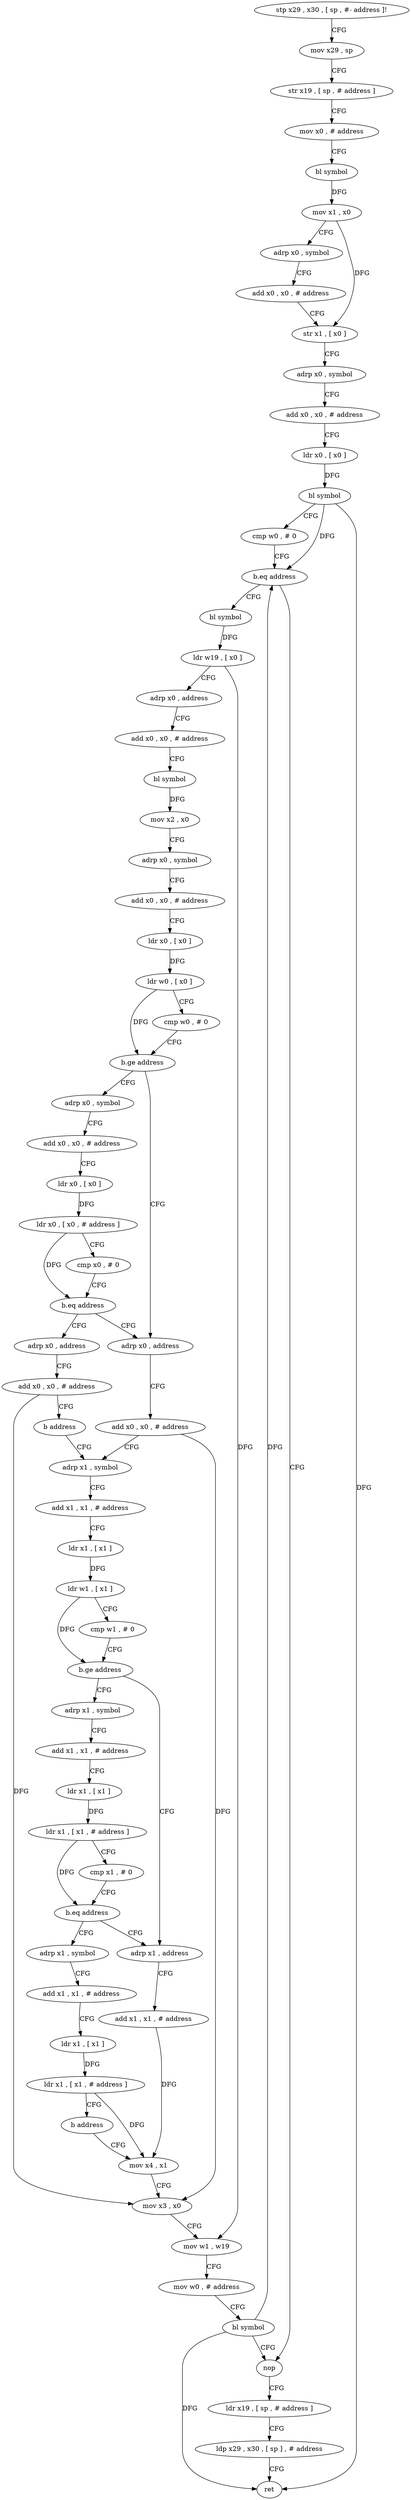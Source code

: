 digraph "func" {
"4243516" [label = "stp x29 , x30 , [ sp , #- address ]!" ]
"4243520" [label = "mov x29 , sp" ]
"4243524" [label = "str x19 , [ sp , # address ]" ]
"4243528" [label = "mov x0 , # address" ]
"4243532" [label = "bl symbol" ]
"4243536" [label = "mov x1 , x0" ]
"4243540" [label = "adrp x0 , symbol" ]
"4243544" [label = "add x0 , x0 , # address" ]
"4243548" [label = "str x1 , [ x0 ]" ]
"4243552" [label = "adrp x0 , symbol" ]
"4243556" [label = "add x0 , x0 , # address" ]
"4243560" [label = "ldr x0 , [ x0 ]" ]
"4243564" [label = "bl symbol" ]
"4243568" [label = "cmp w0 , # 0" ]
"4243572" [label = "b.eq address" ]
"4243764" [label = "nop" ]
"4243576" [label = "bl symbol" ]
"4243768" [label = "ldr x19 , [ sp , # address ]" ]
"4243772" [label = "ldp x29 , x30 , [ sp ] , # address" ]
"4243776" [label = "ret" ]
"4243580" [label = "ldr w19 , [ x0 ]" ]
"4243584" [label = "adrp x0 , address" ]
"4243588" [label = "add x0 , x0 , # address" ]
"4243592" [label = "bl symbol" ]
"4243596" [label = "mov x2 , x0" ]
"4243600" [label = "adrp x0 , symbol" ]
"4243604" [label = "add x0 , x0 , # address" ]
"4243608" [label = "ldr x0 , [ x0 ]" ]
"4243612" [label = "ldr w0 , [ x0 ]" ]
"4243616" [label = "cmp w0 , # 0" ]
"4243620" [label = "b.ge address" ]
"4243660" [label = "adrp x0 , address" ]
"4243624" [label = "adrp x0 , symbol" ]
"4243664" [label = "add x0 , x0 , # address" ]
"4243668" [label = "adrp x1 , symbol" ]
"4243628" [label = "add x0 , x0 , # address" ]
"4243632" [label = "ldr x0 , [ x0 ]" ]
"4243636" [label = "ldr x0 , [ x0 , # address ]" ]
"4243640" [label = "cmp x0 , # 0" ]
"4243644" [label = "b.eq address" ]
"4243648" [label = "adrp x0 , address" ]
"4243736" [label = "adrp x1 , address" ]
"4243740" [label = "add x1 , x1 , # address" ]
"4243744" [label = "mov x4 , x1" ]
"4243692" [label = "adrp x1 , symbol" ]
"4243696" [label = "add x1 , x1 , # address" ]
"4243700" [label = "ldr x1 , [ x1 ]" ]
"4243704" [label = "ldr x1 , [ x1 , # address ]" ]
"4243708" [label = "cmp x1 , # 0" ]
"4243712" [label = "b.eq address" ]
"4243716" [label = "adrp x1 , symbol" ]
"4243652" [label = "add x0 , x0 , # address" ]
"4243656" [label = "b address" ]
"4243720" [label = "add x1 , x1 , # address" ]
"4243724" [label = "ldr x1 , [ x1 ]" ]
"4243728" [label = "ldr x1 , [ x1 , # address ]" ]
"4243732" [label = "b address" ]
"4243672" [label = "add x1 , x1 , # address" ]
"4243676" [label = "ldr x1 , [ x1 ]" ]
"4243680" [label = "ldr w1 , [ x1 ]" ]
"4243684" [label = "cmp w1 , # 0" ]
"4243688" [label = "b.ge address" ]
"4243748" [label = "mov x3 , x0" ]
"4243752" [label = "mov w1 , w19" ]
"4243756" [label = "mov w0 , # address" ]
"4243760" [label = "bl symbol" ]
"4243516" -> "4243520" [ label = "CFG" ]
"4243520" -> "4243524" [ label = "CFG" ]
"4243524" -> "4243528" [ label = "CFG" ]
"4243528" -> "4243532" [ label = "CFG" ]
"4243532" -> "4243536" [ label = "DFG" ]
"4243536" -> "4243540" [ label = "CFG" ]
"4243536" -> "4243548" [ label = "DFG" ]
"4243540" -> "4243544" [ label = "CFG" ]
"4243544" -> "4243548" [ label = "CFG" ]
"4243548" -> "4243552" [ label = "CFG" ]
"4243552" -> "4243556" [ label = "CFG" ]
"4243556" -> "4243560" [ label = "CFG" ]
"4243560" -> "4243564" [ label = "DFG" ]
"4243564" -> "4243568" [ label = "CFG" ]
"4243564" -> "4243572" [ label = "DFG" ]
"4243564" -> "4243776" [ label = "DFG" ]
"4243568" -> "4243572" [ label = "CFG" ]
"4243572" -> "4243764" [ label = "CFG" ]
"4243572" -> "4243576" [ label = "CFG" ]
"4243764" -> "4243768" [ label = "CFG" ]
"4243576" -> "4243580" [ label = "DFG" ]
"4243768" -> "4243772" [ label = "CFG" ]
"4243772" -> "4243776" [ label = "CFG" ]
"4243580" -> "4243584" [ label = "CFG" ]
"4243580" -> "4243752" [ label = "DFG" ]
"4243584" -> "4243588" [ label = "CFG" ]
"4243588" -> "4243592" [ label = "CFG" ]
"4243592" -> "4243596" [ label = "DFG" ]
"4243596" -> "4243600" [ label = "CFG" ]
"4243600" -> "4243604" [ label = "CFG" ]
"4243604" -> "4243608" [ label = "CFG" ]
"4243608" -> "4243612" [ label = "DFG" ]
"4243612" -> "4243616" [ label = "CFG" ]
"4243612" -> "4243620" [ label = "DFG" ]
"4243616" -> "4243620" [ label = "CFG" ]
"4243620" -> "4243660" [ label = "CFG" ]
"4243620" -> "4243624" [ label = "CFG" ]
"4243660" -> "4243664" [ label = "CFG" ]
"4243624" -> "4243628" [ label = "CFG" ]
"4243664" -> "4243668" [ label = "CFG" ]
"4243664" -> "4243748" [ label = "DFG" ]
"4243668" -> "4243672" [ label = "CFG" ]
"4243628" -> "4243632" [ label = "CFG" ]
"4243632" -> "4243636" [ label = "DFG" ]
"4243636" -> "4243640" [ label = "CFG" ]
"4243636" -> "4243644" [ label = "DFG" ]
"4243640" -> "4243644" [ label = "CFG" ]
"4243644" -> "4243660" [ label = "CFG" ]
"4243644" -> "4243648" [ label = "CFG" ]
"4243648" -> "4243652" [ label = "CFG" ]
"4243736" -> "4243740" [ label = "CFG" ]
"4243740" -> "4243744" [ label = "DFG" ]
"4243744" -> "4243748" [ label = "CFG" ]
"4243692" -> "4243696" [ label = "CFG" ]
"4243696" -> "4243700" [ label = "CFG" ]
"4243700" -> "4243704" [ label = "DFG" ]
"4243704" -> "4243708" [ label = "CFG" ]
"4243704" -> "4243712" [ label = "DFG" ]
"4243708" -> "4243712" [ label = "CFG" ]
"4243712" -> "4243736" [ label = "CFG" ]
"4243712" -> "4243716" [ label = "CFG" ]
"4243716" -> "4243720" [ label = "CFG" ]
"4243652" -> "4243656" [ label = "CFG" ]
"4243652" -> "4243748" [ label = "DFG" ]
"4243656" -> "4243668" [ label = "CFG" ]
"4243720" -> "4243724" [ label = "CFG" ]
"4243724" -> "4243728" [ label = "DFG" ]
"4243728" -> "4243732" [ label = "CFG" ]
"4243728" -> "4243744" [ label = "DFG" ]
"4243732" -> "4243744" [ label = "CFG" ]
"4243672" -> "4243676" [ label = "CFG" ]
"4243676" -> "4243680" [ label = "DFG" ]
"4243680" -> "4243684" [ label = "CFG" ]
"4243680" -> "4243688" [ label = "DFG" ]
"4243684" -> "4243688" [ label = "CFG" ]
"4243688" -> "4243736" [ label = "CFG" ]
"4243688" -> "4243692" [ label = "CFG" ]
"4243748" -> "4243752" [ label = "CFG" ]
"4243752" -> "4243756" [ label = "CFG" ]
"4243756" -> "4243760" [ label = "CFG" ]
"4243760" -> "4243764" [ label = "CFG" ]
"4243760" -> "4243572" [ label = "DFG" ]
"4243760" -> "4243776" [ label = "DFG" ]
}
